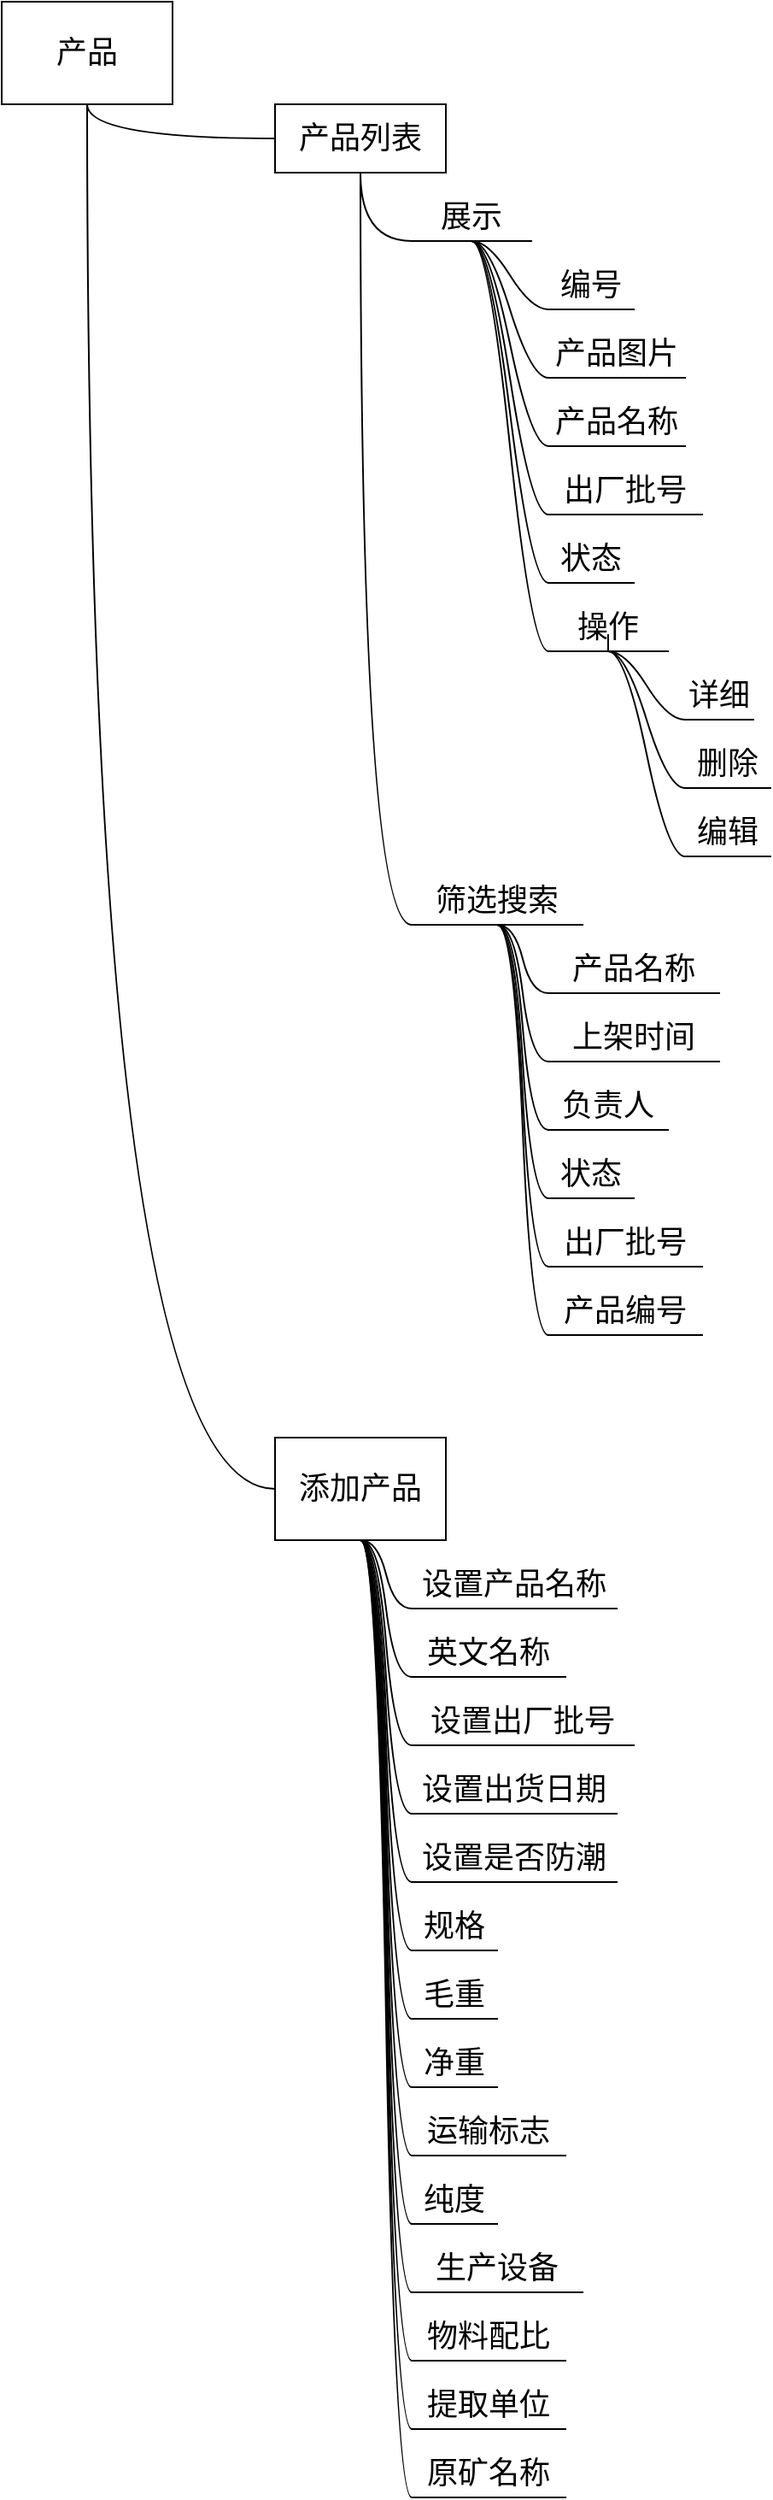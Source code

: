 <mxfile version="16.5.1" type="device"><diagram id="BHMmG-yjB8pA8-a6F9pt" name="第 1 页"><mxGraphModel dx="1483" dy="916" grid="1" gridSize="10" guides="1" tooltips="1" connect="1" arrows="1" fold="1" page="0" pageScale="1" pageWidth="827" pageHeight="1169" math="0" shadow="0"><root><mxCell id="0"/><mxCell id="1" parent="0"/><mxCell id="Qj95hm6z12IzJpLmAqlT-1" value="产品" style="whiteSpace=wrap;html=1;align=center;verticalAlign=middle;treeFolding=1;treeMoving=1;newEdgeStyle={&quot;edgeStyle&quot;:&quot;elbowEdgeStyle&quot;,&quot;startArrow&quot;:&quot;none&quot;,&quot;endArrow&quot;:&quot;none&quot;};labelBorderColor=none;comic=0;pointerEvents=1;fontFamily=Helvetica;fontSize=18;fontColor=none;startSize=0;strokeColor=default;fillColor=default;" parent="1" vertex="1"><mxGeometry x="200" y="180" width="100" height="60" as="geometry"/></mxCell><mxCell id="Qj95hm6z12IzJpLmAqlT-7" style="edgeStyle=orthogonalEdgeStyle;rounded=0;orthogonalLoop=1;jettySize=auto;html=1;exitX=0;exitY=0.5;exitDx=0;exitDy=0;entryX=0.5;entryY=1;entryDx=0;entryDy=0;curved=1;endArrow=none;endFill=0;" parent="1" source="Qj95hm6z12IzJpLmAqlT-3" target="Qj95hm6z12IzJpLmAqlT-1" edge="1"><mxGeometry relative="1" as="geometry"/></mxCell><mxCell id="Qj95hm6z12IzJpLmAqlT-3" value="产品列表" style="whiteSpace=wrap;html=1;align=center;verticalAlign=middle;treeFolding=1;treeMoving=1;newEdgeStyle={&quot;edgeStyle&quot;:&quot;elbowEdgeStyle&quot;,&quot;startArrow&quot;:&quot;none&quot;,&quot;endArrow&quot;:&quot;none&quot;};labelBorderColor=none;comic=0;pointerEvents=1;fontFamily=Helvetica;fontSize=18;fontColor=none;startSize=0;strokeColor=default;fillColor=default;" parent="1" vertex="1"><mxGeometry x="360" y="240" width="100" height="40" as="geometry"/></mxCell><mxCell id="Qj95hm6z12IzJpLmAqlT-12" style="edgeStyle=orthogonalEdgeStyle;curved=1;rounded=0;orthogonalLoop=1;jettySize=auto;html=1;exitX=0;exitY=1;exitDx=0;exitDy=0;exitPerimeter=0;entryX=0.5;entryY=1;entryDx=0;entryDy=0;endArrow=none;endFill=0;fixDash=0;" parent="1" source="Qj95hm6z12IzJpLmAqlT-13" target="Qj95hm6z12IzJpLmAqlT-3" edge="1"><mxGeometry relative="1" as="geometry"><mxPoint x="450" y="340" as="targetPoint"/><Array as="points"><mxPoint x="410" y="320"/></Array></mxGeometry></mxCell><mxCell id="Qj95hm6z12IzJpLmAqlT-13" value="展示" style="whiteSpace=wrap;html=1;shape=partialRectangle;top=0;left=0;bottom=1;right=0;points=[[0,1,0,0,0],[0.25,1,0,0,0],[0.5,1,0,0,0],[0.75,1,0,0,2],[1,1,0,0,0]];fillColor=none;align=center;verticalAlign=bottom;routingCenterY=0.5;snapToPoint=1;recursiveResize=0;autosize=1;treeFolding=1;treeMoving=1;newEdgeStyle={&quot;edgeStyle&quot;:&quot;entityRelationEdgeStyle&quot;,&quot;startArrow&quot;:&quot;none&quot;,&quot;endArrow&quot;:&quot;none&quot;,&quot;segment&quot;:10,&quot;curved&quot;:1};labelBorderColor=none;comic=0;pointerEvents=1;fontFamily=Helvetica;fontSize=18;fontColor=default;startSize=0;strokeColor=default;labelBackgroundColor=none;" parent="1" vertex="1"><mxGeometry x="440" y="290.0" width="70" height="30" as="geometry"/></mxCell><mxCell id="Qj95hm6z12IzJpLmAqlT-14" value="编号" style="whiteSpace=wrap;shape=partialRectangle;top=0;left=0;bottom=1;right=0;points=[[0,1,0,0,0],[0.25,1,0,0,0],[0.5,1,0,0,0],[0.75,1,0,0,2],[1,1,0,0,0]];fillColor=none;align=center;verticalAlign=bottom;routingCenterY=0.5;snapToPoint=1;recursiveResize=0;autosize=1;treeFolding=0;treeMoving=1;newEdgeStyle={&quot;edgeStyle&quot;:&quot;entityRelationEdgeStyle&quot;,&quot;startArrow&quot;:&quot;none&quot;,&quot;endArrow&quot;:&quot;none&quot;,&quot;segment&quot;:10,&quot;curved&quot;:1};labelBorderColor=none;comic=0;pointerEvents=1;fontFamily=Helvetica;fontSize=18;fontColor=default;startSize=0;strokeColor=default;html=1;metaEdit=0;backgroundOutline=0;editable=1;movable=1;resizable=1;rotatable=1;deletable=1;connectable=1;expand=1;" parent="1" vertex="1"><mxGeometry x="520" y="330" width="50" height="30" as="geometry"/></mxCell><mxCell id="Qj95hm6z12IzJpLmAqlT-15" value="" style="edgeStyle=entityRelationEdgeStyle;startArrow=none;endArrow=none;segment=10;curved=1;rounded=0;fontFamily=Helvetica;fontSize=18;fontColor=default;elbow=vertical;exitX=0.5;exitY=1;exitDx=0;exitDy=0;exitPerimeter=0;movable=1;resizable=1;rotatable=1;deletable=1;editable=1;connectable=1;" parent="1" source="Qj95hm6z12IzJpLmAqlT-13" target="Qj95hm6z12IzJpLmAqlT-14" edge="1"><mxGeometry relative="1" as="geometry"><mxPoint x="440" y="320" as="sourcePoint"/></mxGeometry></mxCell><mxCell id="Qj95hm6z12IzJpLmAqlT-16" value="产品图片" style="whiteSpace=wrap;shape=partialRectangle;top=0;left=0;bottom=1;right=0;points=[[0,1,0,0,0],[0.25,1,0,0,0],[0.5,1,0,0,0],[0.75,1,0,0,2],[1,1,0,0,0]];fillColor=none;align=center;verticalAlign=bottom;routingCenterY=0.5;snapToPoint=1;recursiveResize=0;autosize=1;treeFolding=0;treeMoving=1;newEdgeStyle={&quot;edgeStyle&quot;:&quot;entityRelationEdgeStyle&quot;,&quot;startArrow&quot;:&quot;none&quot;,&quot;endArrow&quot;:&quot;none&quot;,&quot;segment&quot;:10,&quot;curved&quot;:1};labelBorderColor=none;comic=0;pointerEvents=1;fontFamily=Helvetica;fontSize=18;fontColor=default;startSize=0;strokeColor=default;html=1;metaEdit=0;backgroundOutline=0;editable=1;movable=1;resizable=1;rotatable=1;deletable=1;connectable=1;expand=1;" parent="1" vertex="1"><mxGeometry x="520" y="370" width="80" height="30" as="geometry"/></mxCell><mxCell id="Qj95hm6z12IzJpLmAqlT-17" value="" style="edgeStyle=entityRelationEdgeStyle;startArrow=none;endArrow=none;segment=10;curved=1;rounded=0;fontFamily=Helvetica;fontSize=18;fontColor=default;elbow=vertical;exitX=0.5;exitY=1;exitDx=0;exitDy=0;exitPerimeter=0;movable=1;resizable=1;rotatable=1;deletable=1;editable=1;connectable=1;" parent="1" source="Qj95hm6z12IzJpLmAqlT-13" target="Qj95hm6z12IzJpLmAqlT-16" edge="1"><mxGeometry relative="1" as="geometry"><mxPoint x="480" y="360" as="sourcePoint"/></mxGeometry></mxCell><mxCell id="Qj95hm6z12IzJpLmAqlT-18" value="产品名称" style="whiteSpace=wrap;shape=partialRectangle;top=0;left=0;bottom=1;right=0;points=[[0,1,0,0,0],[0.25,1,0,0,0],[0.5,1,0,0,0],[0.75,1,0,0,2],[1,1,0,0,0]];fillColor=none;align=center;verticalAlign=bottom;routingCenterY=0.5;snapToPoint=1;recursiveResize=0;autosize=1;treeFolding=0;treeMoving=1;newEdgeStyle={&quot;edgeStyle&quot;:&quot;entityRelationEdgeStyle&quot;,&quot;startArrow&quot;:&quot;none&quot;,&quot;endArrow&quot;:&quot;none&quot;,&quot;segment&quot;:10,&quot;curved&quot;:1};labelBorderColor=none;comic=0;pointerEvents=1;fontFamily=Helvetica;fontSize=18;fontColor=default;startSize=0;strokeColor=default;html=1;metaEdit=0;backgroundOutline=0;editable=1;movable=1;resizable=1;rotatable=1;deletable=1;connectable=1;expand=1;" parent="1" vertex="1"><mxGeometry x="520" y="410" width="80" height="30" as="geometry"/></mxCell><mxCell id="Qj95hm6z12IzJpLmAqlT-19" value="" style="edgeStyle=entityRelationEdgeStyle;startArrow=none;endArrow=none;segment=10;curved=1;rounded=0;fontFamily=Helvetica;fontSize=18;fontColor=default;elbow=vertical;exitX=0.5;exitY=1;exitDx=0;exitDy=0;exitPerimeter=0;movable=1;resizable=1;rotatable=1;deletable=1;editable=1;connectable=1;" parent="1" source="Qj95hm6z12IzJpLmAqlT-13" target="Qj95hm6z12IzJpLmAqlT-18" edge="1"><mxGeometry relative="1" as="geometry"><mxPoint x="480" y="400" as="sourcePoint"/></mxGeometry></mxCell><mxCell id="Qj95hm6z12IzJpLmAqlT-20" value="出厂批号" style="whiteSpace=wrap;shape=partialRectangle;top=0;left=0;bottom=1;right=0;points=[[0,1,0,0,0],[0.25,1,0,0,0],[0.5,1,0,0,0],[0.75,1,0,0,2],[1,1,0,0,0]];fillColor=none;align=center;verticalAlign=bottom;routingCenterY=0.5;snapToPoint=1;recursiveResize=0;autosize=1;treeFolding=0;treeMoving=1;newEdgeStyle={&quot;edgeStyle&quot;:&quot;entityRelationEdgeStyle&quot;,&quot;startArrow&quot;:&quot;none&quot;,&quot;endArrow&quot;:&quot;none&quot;,&quot;segment&quot;:10,&quot;curved&quot;:1};labelBorderColor=none;comic=0;pointerEvents=1;fontFamily=Helvetica;fontSize=18;fontColor=default;startSize=0;strokeColor=default;html=1;metaEdit=0;backgroundOutline=0;editable=1;movable=1;resizable=1;rotatable=1;deletable=1;connectable=1;expand=1;" parent="1" vertex="1"><mxGeometry x="520" y="450" width="90" height="30" as="geometry"/></mxCell><mxCell id="Qj95hm6z12IzJpLmAqlT-21" value="" style="edgeStyle=entityRelationEdgeStyle;startArrow=none;endArrow=none;segment=10;curved=1;rounded=0;fontFamily=Helvetica;fontSize=18;fontColor=default;elbow=vertical;exitX=0.5;exitY=1;exitDx=0;exitDy=0;exitPerimeter=0;movable=1;resizable=1;rotatable=1;deletable=1;editable=1;connectable=1;" parent="1" source="Qj95hm6z12IzJpLmAqlT-13" target="Qj95hm6z12IzJpLmAqlT-20" edge="1"><mxGeometry relative="1" as="geometry"><mxPoint x="480" y="440" as="sourcePoint"/></mxGeometry></mxCell><mxCell id="Qj95hm6z12IzJpLmAqlT-25" value="操作" style="whiteSpace=wrap;html=1;shape=partialRectangle;top=0;left=0;bottom=1;right=0;points=[[0,1,0,0,0],[0.25,1,0,0,0],[0.5,1,0,0,0],[0.75,1,0,0,2],[1,1,0,0,0]];fillColor=none;align=center;verticalAlign=bottom;routingCenterY=0.5;snapToPoint=1;recursiveResize=0;autosize=1;treeFolding=1;treeMoving=1;newEdgeStyle={&quot;edgeStyle&quot;:&quot;entityRelationEdgeStyle&quot;,&quot;startArrow&quot;:&quot;none&quot;,&quot;endArrow&quot;:&quot;none&quot;,&quot;segment&quot;:10,&quot;curved&quot;:1};labelBorderColor=none;comic=0;pointerEvents=1;fontFamily=Helvetica;fontSize=18;fontColor=default;startSize=0;strokeColor=default;labelBackgroundColor=none;" parent="1" vertex="1"><mxGeometry x="520" y="530.0" width="70" height="30" as="geometry"/></mxCell><mxCell id="Qj95hm6z12IzJpLmAqlT-26" style="edgeStyle=orthogonalEdgeStyle;curved=1;rounded=0;orthogonalLoop=1;jettySize=auto;html=1;exitX=0.5;exitY=1;exitDx=0;exitDy=0;exitPerimeter=0;entryX=0.5;entryY=0.667;entryDx=0;entryDy=0;entryPerimeter=0;endArrow=none;endFill=0;" parent="1" source="Qj95hm6z12IzJpLmAqlT-25" target="Qj95hm6z12IzJpLmAqlT-25" edge="1"><mxGeometry relative="1" as="geometry"/></mxCell><mxCell id="Qj95hm6z12IzJpLmAqlT-27" value="详细" style="whiteSpace=wrap;shape=partialRectangle;top=0;left=0;bottom=1;right=0;points=[[0,1,0,0,0],[0.25,1,0,0,0],[0.5,1,0,0,0],[0.75,1,0,0,2],[1,1,0,0,0]];fillColor=none;align=center;verticalAlign=bottom;routingCenterY=0.5;snapToPoint=1;recursiveResize=0;autosize=1;treeFolding=0;treeMoving=1;newEdgeStyle={&quot;edgeStyle&quot;:&quot;entityRelationEdgeStyle&quot;,&quot;startArrow&quot;:&quot;none&quot;,&quot;endArrow&quot;:&quot;none&quot;,&quot;segment&quot;:10,&quot;curved&quot;:1};labelBorderColor=none;comic=0;pointerEvents=1;fontFamily=Helvetica;fontSize=18;fontColor=default;startSize=0;strokeColor=default;html=1;metaEdit=0;backgroundOutline=0;editable=1;movable=1;resizable=1;rotatable=1;deletable=1;connectable=1;expand=1;" parent="1" vertex="1"><mxGeometry x="600" y="570" width="40" height="30" as="geometry"/></mxCell><mxCell id="Qj95hm6z12IzJpLmAqlT-28" value="" style="edgeStyle=entityRelationEdgeStyle;startArrow=none;endArrow=none;segment=10;curved=1;rounded=0;fontFamily=Helvetica;fontSize=18;fontColor=default;elbow=vertical;exitX=0.5;exitY=1;exitDx=0;exitDy=0;exitPerimeter=0;movable=1;resizable=1;rotatable=1;deletable=1;editable=1;connectable=1;" parent="1" source="Qj95hm6z12IzJpLmAqlT-25" target="Qj95hm6z12IzJpLmAqlT-27" edge="1"><mxGeometry relative="1" as="geometry"><mxPoint x="515" y="560" as="sourcePoint"/></mxGeometry></mxCell><mxCell id="Qj95hm6z12IzJpLmAqlT-39" value="" style="edgeStyle=entityRelationEdgeStyle;startArrow=none;endArrow=none;segment=10;curved=1;rounded=0;fontFamily=Helvetica;fontSize=18;fontColor=default;elbow=vertical;exitX=0.5;exitY=1;exitDx=0;exitDy=0;exitPerimeter=0;movable=1;resizable=1;rotatable=1;deletable=1;editable=1;connectable=1;entryX=0;entryY=1;entryDx=0;entryDy=0;entryPerimeter=0;" parent="1" source="Qj95hm6z12IzJpLmAqlT-13" target="Qj95hm6z12IzJpLmAqlT-25" edge="1"><mxGeometry relative="1" as="geometry"><mxPoint x="370" y="360" as="sourcePoint"/><mxPoint x="415" y="600.0" as="targetPoint"/></mxGeometry></mxCell><mxCell id="Qj95hm6z12IzJpLmAqlT-40" value="删除" style="whiteSpace=wrap;shape=partialRectangle;top=0;left=0;bottom=1;right=0;points=[[0,1,0,0,0],[0.25,1,0,0,0],[0.5,1,0,0,0],[0.75,1,0,0,2],[1,1,0,0,0]];fillColor=none;align=center;verticalAlign=bottom;routingCenterY=0.5;snapToPoint=1;recursiveResize=0;autosize=1;treeFolding=0;treeMoving=1;newEdgeStyle={&quot;edgeStyle&quot;:&quot;entityRelationEdgeStyle&quot;,&quot;startArrow&quot;:&quot;none&quot;,&quot;endArrow&quot;:&quot;none&quot;,&quot;segment&quot;:10,&quot;curved&quot;:1};labelBorderColor=none;comic=0;pointerEvents=1;fontFamily=Helvetica;fontSize=18;fontColor=default;startSize=0;strokeColor=default;html=1;metaEdit=0;backgroundOutline=0;editable=1;movable=1;resizable=1;rotatable=1;deletable=1;connectable=1;expand=1;" parent="1" vertex="1"><mxGeometry x="600" y="610" width="50" height="30" as="geometry"/></mxCell><mxCell id="Qj95hm6z12IzJpLmAqlT-41" value="" style="edgeStyle=entityRelationEdgeStyle;startArrow=none;endArrow=none;segment=10;curved=1;rounded=0;fontFamily=Helvetica;fontSize=18;fontColor=default;elbow=vertical;exitX=0.5;exitY=1;exitDx=0;exitDy=0;exitPerimeter=0;movable=1;resizable=1;rotatable=1;deletable=1;editable=1;connectable=1;" parent="1" source="Qj95hm6z12IzJpLmAqlT-25" target="Qj95hm6z12IzJpLmAqlT-40" edge="1"><mxGeometry relative="1" as="geometry"><mxPoint x="560" y="600" as="sourcePoint"/></mxGeometry></mxCell><mxCell id="Qj95hm6z12IzJpLmAqlT-42" value="编辑" style="whiteSpace=wrap;shape=partialRectangle;top=0;left=0;bottom=1;right=0;points=[[0,1,0,0,0],[0.25,1,0,0,0],[0.5,1,0,0,0],[0.75,1,0,0,2],[1,1,0,0,0]];fillColor=none;align=center;verticalAlign=bottom;routingCenterY=0.5;snapToPoint=1;recursiveResize=0;autosize=1;treeFolding=0;treeMoving=1;newEdgeStyle={&quot;edgeStyle&quot;:&quot;entityRelationEdgeStyle&quot;,&quot;startArrow&quot;:&quot;none&quot;,&quot;endArrow&quot;:&quot;none&quot;,&quot;segment&quot;:10,&quot;curved&quot;:1};labelBorderColor=none;comic=0;pointerEvents=1;fontFamily=Helvetica;fontSize=18;fontColor=default;startSize=0;strokeColor=default;html=1;metaEdit=0;backgroundOutline=0;editable=1;movable=1;resizable=1;rotatable=1;deletable=1;connectable=1;expand=1;" parent="1" vertex="1"><mxGeometry x="600" y="650" width="50" height="30" as="geometry"/></mxCell><mxCell id="Qj95hm6z12IzJpLmAqlT-43" value="" style="edgeStyle=entityRelationEdgeStyle;startArrow=none;endArrow=none;segment=10;curved=1;rounded=0;fontFamily=Helvetica;fontSize=18;fontColor=default;elbow=vertical;exitX=0.5;exitY=1;exitDx=0;exitDy=0;exitPerimeter=0;movable=1;resizable=1;rotatable=1;deletable=1;editable=1;connectable=1;" parent="1" source="Qj95hm6z12IzJpLmAqlT-25" target="Qj95hm6z12IzJpLmAqlT-42" edge="1"><mxGeometry relative="1" as="geometry"><mxPoint x="560" y="640" as="sourcePoint"/></mxGeometry></mxCell><mxCell id="Qj95hm6z12IzJpLmAqlT-44" value="状态" style="whiteSpace=wrap;shape=partialRectangle;top=0;left=0;bottom=1;right=0;points=[[0,1,0,0,0],[0.25,1,0,0,0],[0.5,1,0,0,0],[0.75,1,0,0,2],[1,1,0,0,0]];fillColor=none;align=center;verticalAlign=bottom;routingCenterY=0.5;snapToPoint=1;recursiveResize=0;autosize=1;treeFolding=0;treeMoving=1;newEdgeStyle={&quot;edgeStyle&quot;:&quot;entityRelationEdgeStyle&quot;,&quot;startArrow&quot;:&quot;none&quot;,&quot;endArrow&quot;:&quot;none&quot;,&quot;segment&quot;:10,&quot;curved&quot;:1};labelBorderColor=none;comic=0;pointerEvents=1;fontFamily=Helvetica;fontSize=18;fontColor=default;startSize=0;strokeColor=default;html=1;metaEdit=0;backgroundOutline=0;editable=1;movable=1;resizable=1;rotatable=1;deletable=1;connectable=1;expand=1;" parent="1" vertex="1"><mxGeometry x="520" y="490" width="50" height="30" as="geometry"/></mxCell><mxCell id="Qj95hm6z12IzJpLmAqlT-45" value="" style="edgeStyle=entityRelationEdgeStyle;startArrow=none;endArrow=none;segment=10;curved=1;rounded=0;fontFamily=Helvetica;fontSize=18;fontColor=default;elbow=vertical;exitX=0.5;exitY=1;exitDx=0;exitDy=0;exitPerimeter=0;movable=1;resizable=1;rotatable=1;deletable=1;editable=1;connectable=1;" parent="1" source="Qj95hm6z12IzJpLmAqlT-13" target="Qj95hm6z12IzJpLmAqlT-44" edge="1"><mxGeometry relative="1" as="geometry"><mxPoint x="490" y="480" as="sourcePoint"/></mxGeometry></mxCell><mxCell id="Qj95hm6z12IzJpLmAqlT-48" style="edgeStyle=orthogonalEdgeStyle;curved=1;rounded=0;orthogonalLoop=1;jettySize=auto;html=1;exitX=0;exitY=1;exitDx=0;exitDy=0;exitPerimeter=0;entryX=0.5;entryY=1;entryDx=0;entryDy=0;endArrow=none;endFill=0;" parent="1" source="Qj95hm6z12IzJpLmAqlT-49" target="Qj95hm6z12IzJpLmAqlT-3" edge="1"><mxGeometry relative="1" as="geometry"><mxPoint x="370" y="640" as="targetPoint"/><Array as="points"><mxPoint x="410" y="720"/></Array></mxGeometry></mxCell><mxCell id="Qj95hm6z12IzJpLmAqlT-49" value="筛选搜索" style="whiteSpace=wrap;html=1;shape=partialRectangle;top=0;left=0;bottom=1;right=0;points=[[0,1,0,0,0],[0.25,1,0,0,0],[0.5,1,0,0,0],[0.75,1,0,0,2],[1,1,0,0,0]];fillColor=none;align=center;verticalAlign=bottom;routingCenterY=0.5;snapToPoint=1;recursiveResize=0;autosize=1;treeFolding=1;treeMoving=1;newEdgeStyle={&quot;edgeStyle&quot;:&quot;entityRelationEdgeStyle&quot;,&quot;startArrow&quot;:&quot;none&quot;,&quot;endArrow&quot;:&quot;none&quot;,&quot;segment&quot;:10,&quot;curved&quot;:1};labelBorderColor=none;comic=0;pointerEvents=1;fontFamily=Helvetica;fontSize=18;fontColor=default;startSize=0;strokeColor=default;labelBackgroundColor=none;" parent="1" vertex="1"><mxGeometry x="440" y="690.0" width="100" height="30" as="geometry"/></mxCell><mxCell id="Qj95hm6z12IzJpLmAqlT-50" value="产品名称" style="whiteSpace=wrap;shape=partialRectangle;top=0;left=0;bottom=1;right=0;points=[[0,1,0,0,0],[0.25,1,0,0,0],[0.5,1,0,0,0],[0.75,1,0,0,2],[1,1,0,0,0]];fillColor=none;align=center;verticalAlign=bottom;routingCenterY=0.5;snapToPoint=1;recursiveResize=0;autosize=1;treeFolding=0;treeMoving=1;newEdgeStyle={&quot;edgeStyle&quot;:&quot;entityRelationEdgeStyle&quot;,&quot;startArrow&quot;:&quot;none&quot;,&quot;endArrow&quot;:&quot;none&quot;,&quot;segment&quot;:10,&quot;curved&quot;:1};labelBorderColor=none;comic=0;pointerEvents=1;fontFamily=Helvetica;fontSize=18;fontColor=default;startSize=0;strokeColor=default;html=1;metaEdit=0;backgroundOutline=0;editable=1;movable=1;resizable=1;rotatable=1;deletable=1;connectable=1;expand=1;" parent="1" vertex="1"><mxGeometry x="520" y="730" width="100" height="30" as="geometry"/></mxCell><mxCell id="Qj95hm6z12IzJpLmAqlT-51" value="" style="edgeStyle=entityRelationEdgeStyle;startArrow=none;endArrow=none;segment=10;curved=1;rounded=0;fontFamily=Helvetica;fontSize=18;fontColor=default;elbow=vertical;exitX=0.5;exitY=1;exitDx=0;exitDy=0;exitPerimeter=0;movable=1;resizable=1;rotatable=1;deletable=1;editable=1;connectable=1;" parent="1" source="Qj95hm6z12IzJpLmAqlT-49" target="Qj95hm6z12IzJpLmAqlT-50" edge="1"><mxGeometry relative="1" as="geometry"><mxPoint x="490" y="730" as="sourcePoint"/></mxGeometry></mxCell><mxCell id="Qj95hm6z12IzJpLmAqlT-52" value="上架时间" style="whiteSpace=wrap;shape=partialRectangle;top=0;left=0;bottom=1;right=0;points=[[0,1,0,0,0],[0.25,1,0,0,0],[0.5,1,0,0,0],[0.75,1,0,0,2],[1,1,0,0,0]];fillColor=none;align=center;verticalAlign=bottom;routingCenterY=0.5;snapToPoint=1;recursiveResize=0;autosize=1;treeFolding=0;treeMoving=1;newEdgeStyle={&quot;edgeStyle&quot;:&quot;entityRelationEdgeStyle&quot;,&quot;startArrow&quot;:&quot;none&quot;,&quot;endArrow&quot;:&quot;none&quot;,&quot;segment&quot;:10,&quot;curved&quot;:1};labelBorderColor=none;comic=0;pointerEvents=1;fontFamily=Helvetica;fontSize=18;fontColor=default;startSize=0;strokeColor=default;html=1;metaEdit=0;backgroundOutline=0;editable=1;movable=1;resizable=1;rotatable=1;deletable=1;connectable=1;expand=1;" parent="1" vertex="1"><mxGeometry x="520" y="770" width="100" height="30" as="geometry"/></mxCell><mxCell id="Qj95hm6z12IzJpLmAqlT-53" value="" style="edgeStyle=entityRelationEdgeStyle;startArrow=none;endArrow=none;segment=10;curved=1;rounded=0;fontFamily=Helvetica;fontSize=18;fontColor=default;elbow=vertical;exitX=0.5;exitY=1;exitDx=0;exitDy=0;exitPerimeter=0;movable=1;resizable=1;rotatable=1;deletable=1;editable=1;connectable=1;" parent="1" source="Qj95hm6z12IzJpLmAqlT-49" target="Qj95hm6z12IzJpLmAqlT-52" edge="1"><mxGeometry relative="1" as="geometry"><mxPoint x="490" y="760" as="sourcePoint"/></mxGeometry></mxCell><mxCell id="Qj95hm6z12IzJpLmAqlT-54" value="负责人" style="whiteSpace=wrap;shape=partialRectangle;top=0;left=0;bottom=1;right=0;points=[[0,1,0,0,0],[0.25,1,0,0,0],[0.5,1,0,0,0],[0.75,1,0,0,2],[1,1,0,0,0]];fillColor=none;align=center;verticalAlign=bottom;routingCenterY=0.5;snapToPoint=1;recursiveResize=0;autosize=1;treeFolding=0;treeMoving=1;newEdgeStyle={&quot;edgeStyle&quot;:&quot;entityRelationEdgeStyle&quot;,&quot;startArrow&quot;:&quot;none&quot;,&quot;endArrow&quot;:&quot;none&quot;,&quot;segment&quot;:10,&quot;curved&quot;:1};labelBorderColor=none;comic=0;pointerEvents=1;fontFamily=Helvetica;fontSize=18;fontColor=default;startSize=0;strokeColor=default;html=1;metaEdit=0;backgroundOutline=0;editable=1;movable=1;resizable=1;rotatable=1;deletable=1;connectable=1;expand=1;" parent="1" vertex="1"><mxGeometry x="520" y="810" width="70" height="30" as="geometry"/></mxCell><mxCell id="Qj95hm6z12IzJpLmAqlT-55" value="" style="edgeStyle=entityRelationEdgeStyle;startArrow=none;endArrow=none;segment=10;curved=1;rounded=0;fontFamily=Helvetica;fontSize=18;fontColor=default;elbow=vertical;exitX=0.5;exitY=1;exitDx=0;exitDy=0;exitPerimeter=0;movable=1;resizable=1;rotatable=1;deletable=1;editable=1;connectable=1;" parent="1" source="Qj95hm6z12IzJpLmAqlT-49" target="Qj95hm6z12IzJpLmAqlT-54" edge="1"><mxGeometry relative="1" as="geometry"><mxPoint x="495" y="800" as="sourcePoint"/></mxGeometry></mxCell><mxCell id="Qj95hm6z12IzJpLmAqlT-56" value="状态" style="whiteSpace=wrap;shape=partialRectangle;top=0;left=0;bottom=1;right=0;points=[[0,1,0,0,0],[0.25,1,0,0,0],[0.5,1,0,0,0],[0.75,1,0,0,2],[1,1,0,0,0]];fillColor=none;align=center;verticalAlign=bottom;routingCenterY=0.5;snapToPoint=1;recursiveResize=0;autosize=1;treeFolding=0;treeMoving=1;newEdgeStyle={&quot;edgeStyle&quot;:&quot;entityRelationEdgeStyle&quot;,&quot;startArrow&quot;:&quot;none&quot;,&quot;endArrow&quot;:&quot;none&quot;,&quot;segment&quot;:10,&quot;curved&quot;:1};labelBorderColor=none;comic=0;pointerEvents=1;fontFamily=Helvetica;fontSize=18;fontColor=default;startSize=0;strokeColor=default;html=1;metaEdit=0;backgroundOutline=0;editable=1;movable=1;resizable=1;rotatable=1;deletable=1;connectable=1;expand=1;" parent="1" vertex="1"><mxGeometry x="520" y="850" width="50" height="30" as="geometry"/></mxCell><mxCell id="Qj95hm6z12IzJpLmAqlT-57" value="" style="edgeStyle=entityRelationEdgeStyle;startArrow=none;endArrow=none;segment=10;curved=1;rounded=0;fontFamily=Helvetica;fontSize=18;fontColor=default;elbow=vertical;movable=1;resizable=1;rotatable=1;deletable=1;editable=1;connectable=1;exitX=0.5;exitY=1;exitDx=0;exitDy=0;exitPerimeter=0;" parent="1" source="Qj95hm6z12IzJpLmAqlT-49" target="Qj95hm6z12IzJpLmAqlT-56" edge="1"><mxGeometry relative="1" as="geometry"><mxPoint x="490" y="740" as="sourcePoint"/></mxGeometry></mxCell><mxCell id="Qj95hm6z12IzJpLmAqlT-58" value="出厂批号" style="whiteSpace=wrap;shape=partialRectangle;top=0;left=0;bottom=1;right=0;points=[[0,1,0,0,0],[0.25,1,0,0,0],[0.5,1,0,0,0],[0.75,1,0,0,2],[1,1,0,0,0]];fillColor=none;align=center;verticalAlign=bottom;routingCenterY=0.5;snapToPoint=1;recursiveResize=0;autosize=1;treeFolding=0;treeMoving=1;newEdgeStyle={&quot;edgeStyle&quot;:&quot;entityRelationEdgeStyle&quot;,&quot;startArrow&quot;:&quot;none&quot;,&quot;endArrow&quot;:&quot;none&quot;,&quot;segment&quot;:10,&quot;curved&quot;:1};labelBorderColor=none;comic=0;pointerEvents=1;fontFamily=Helvetica;fontSize=18;fontColor=default;startSize=0;strokeColor=default;html=1;metaEdit=0;backgroundOutline=0;editable=1;movable=1;resizable=1;rotatable=1;deletable=1;connectable=1;expand=1;" parent="1" vertex="1"><mxGeometry x="520" y="890" width="90" height="30" as="geometry"/></mxCell><mxCell id="Qj95hm6z12IzJpLmAqlT-59" value="" style="edgeStyle=entityRelationEdgeStyle;startArrow=none;endArrow=none;segment=10;curved=1;rounded=0;fontFamily=Helvetica;fontSize=18;fontColor=default;elbow=vertical;exitX=0.5;exitY=1;exitDx=0;exitDy=0;exitPerimeter=0;movable=1;resizable=1;rotatable=1;deletable=1;editable=1;connectable=1;" parent="1" source="Qj95hm6z12IzJpLmAqlT-49" target="Qj95hm6z12IzJpLmAqlT-58" edge="1"><mxGeometry relative="1" as="geometry"><mxPoint x="490" y="880" as="sourcePoint"/></mxGeometry></mxCell><mxCell id="Qj95hm6z12IzJpLmAqlT-60" value="产品编号" style="whiteSpace=wrap;shape=partialRectangle;top=0;left=0;bottom=1;right=0;points=[[0,1,0,0,0],[0.25,1,0,0,0],[0.5,1,0,0,0],[0.75,1,0,0,2],[1,1,0,0,0]];fillColor=none;align=center;verticalAlign=bottom;routingCenterY=0.5;snapToPoint=1;recursiveResize=0;autosize=1;treeFolding=0;treeMoving=1;newEdgeStyle={&quot;edgeStyle&quot;:&quot;entityRelationEdgeStyle&quot;,&quot;startArrow&quot;:&quot;none&quot;,&quot;endArrow&quot;:&quot;none&quot;,&quot;segment&quot;:10,&quot;curved&quot;:1};labelBorderColor=none;comic=0;pointerEvents=1;fontFamily=Helvetica;fontSize=18;fontColor=default;startSize=0;strokeColor=default;html=1;metaEdit=0;backgroundOutline=0;editable=1;movable=1;resizable=1;rotatable=1;deletable=1;connectable=1;expand=1;" parent="1" vertex="1"><mxGeometry x="520" y="930" width="90" height="30" as="geometry"/></mxCell><mxCell id="Qj95hm6z12IzJpLmAqlT-61" value="" style="edgeStyle=entityRelationEdgeStyle;startArrow=none;endArrow=none;segment=10;curved=1;rounded=0;fontFamily=Helvetica;fontSize=18;fontColor=default;elbow=vertical;exitX=0.5;exitY=1;exitDx=0;exitDy=0;exitPerimeter=0;movable=1;resizable=1;rotatable=1;deletable=1;editable=1;connectable=1;" parent="1" source="Qj95hm6z12IzJpLmAqlT-49" target="Qj95hm6z12IzJpLmAqlT-60" edge="1"><mxGeometry relative="1" as="geometry"><mxPoint x="495" y="920" as="sourcePoint"/></mxGeometry></mxCell><mxCell id="Qj95hm6z12IzJpLmAqlT-62" value="添加产品" style="whiteSpace=wrap;html=1;align=center;verticalAlign=middle;treeFolding=1;treeMoving=1;newEdgeStyle={&quot;edgeStyle&quot;:&quot;elbowEdgeStyle&quot;,&quot;startArrow&quot;:&quot;none&quot;,&quot;endArrow&quot;:&quot;none&quot;};labelBorderColor=none;comic=0;pointerEvents=1;fontFamily=Helvetica;fontSize=18;fontColor=none;startSize=0;strokeColor=default;fillColor=default;" parent="1" vertex="1"><mxGeometry x="360" y="1020" width="100" height="60" as="geometry"/></mxCell><mxCell id="Qj95hm6z12IzJpLmAqlT-63" value="" style="edgeStyle=elbowEdgeStyle;elbow=vertical;startArrow=none;endArrow=none;rounded=0;fontFamily=Helvetica;fontSize=18;fontColor=none;curved=1;exitX=0.5;exitY=1;exitDx=0;exitDy=0;entryX=0;entryY=0.5;entryDx=0;entryDy=0;" parent="1" source="Qj95hm6z12IzJpLmAqlT-1" target="Qj95hm6z12IzJpLmAqlT-62" edge="1"><mxGeometry relative="1" as="geometry"><mxPoint x="360" y="920" as="sourcePoint"/><Array as="points"><mxPoint x="310" y="1050"/></Array></mxGeometry></mxCell><mxCell id="Qj95hm6z12IzJpLmAqlT-64" value="设置产品名称" style="whiteSpace=wrap;shape=partialRectangle;top=0;left=0;bottom=1;right=0;points=[[0,1,0,0,0],[0.25,1,0,0,0],[0.5,1,0,0,0],[0.75,1,0,0,2],[1,1,0,0,0]];fillColor=none;align=center;verticalAlign=bottom;routingCenterY=0.5;snapToPoint=1;recursiveResize=0;autosize=1;treeFolding=0;treeMoving=1;newEdgeStyle={&quot;edgeStyle&quot;:&quot;entityRelationEdgeStyle&quot;,&quot;startArrow&quot;:&quot;none&quot;,&quot;endArrow&quot;:&quot;none&quot;,&quot;segment&quot;:10,&quot;curved&quot;:1};labelBorderColor=none;comic=0;pointerEvents=1;fontFamily=Helvetica;fontSize=18;fontColor=default;startSize=0;strokeColor=default;html=1;metaEdit=0;backgroundOutline=0;editable=1;movable=1;resizable=1;rotatable=1;deletable=1;connectable=1;expand=1;" parent="1" vertex="1"><mxGeometry x="440" y="1090" width="120" height="30" as="geometry"/></mxCell><mxCell id="Qj95hm6z12IzJpLmAqlT-65" value="" style="edgeStyle=entityRelationEdgeStyle;startArrow=none;endArrow=none;segment=10;curved=1;rounded=0;fontFamily=Helvetica;fontSize=18;fontColor=default;elbow=vertical;exitX=0.5;exitY=1;exitDx=0;exitDy=0;movable=1;resizable=1;rotatable=1;deletable=1;editable=1;connectable=1;" parent="1" source="Qj95hm6z12IzJpLmAqlT-62" target="Qj95hm6z12IzJpLmAqlT-64" edge="1"><mxGeometry relative="1" as="geometry"><mxPoint x="440" y="1100" as="sourcePoint"/></mxGeometry></mxCell><mxCell id="Qj95hm6z12IzJpLmAqlT-66" value="设置出厂批号" style="whiteSpace=wrap;shape=partialRectangle;top=0;left=0;bottom=1;right=0;points=[[0,1,0,0,0],[0.25,1,0,0,0],[0.5,1,0,0,0],[0.75,1,0,0,2],[1,1,0,0,0]];fillColor=none;align=center;verticalAlign=bottom;routingCenterY=0.5;snapToPoint=1;recursiveResize=0;autosize=1;treeFolding=0;treeMoving=1;newEdgeStyle={&quot;edgeStyle&quot;:&quot;entityRelationEdgeStyle&quot;,&quot;startArrow&quot;:&quot;none&quot;,&quot;endArrow&quot;:&quot;none&quot;,&quot;segment&quot;:10,&quot;curved&quot;:1};labelBorderColor=none;comic=0;pointerEvents=1;fontFamily=Helvetica;fontSize=18;fontColor=default;startSize=0;strokeColor=default;html=1;metaEdit=0;backgroundOutline=0;editable=1;movable=1;resizable=1;rotatable=1;deletable=1;connectable=1;expand=1;" parent="1" vertex="1"><mxGeometry x="440" y="1170" width="130" height="30" as="geometry"/></mxCell><mxCell id="Qj95hm6z12IzJpLmAqlT-67" value="" style="edgeStyle=entityRelationEdgeStyle;startArrow=none;endArrow=none;segment=10;curved=1;rounded=0;fontFamily=Helvetica;fontSize=18;fontColor=default;elbow=vertical;exitX=0.5;exitY=1;exitDx=0;exitDy=0;movable=1;resizable=1;rotatable=1;deletable=1;editable=1;connectable=1;" parent="1" source="Qj95hm6z12IzJpLmAqlT-62" target="Qj95hm6z12IzJpLmAqlT-66" edge="1"><mxGeometry relative="1" as="geometry"><mxPoint x="410" y="1120" as="sourcePoint"/></mxGeometry></mxCell><mxCell id="Qj95hm6z12IzJpLmAqlT-68" value="设置出货日期" style="whiteSpace=wrap;shape=partialRectangle;top=0;left=0;bottom=1;right=0;points=[[0,1,0,0,0],[0.25,1,0,0,0],[0.5,1,0,0,0],[0.75,1,0,0,2],[1,1,0,0,0]];fillColor=none;align=center;verticalAlign=bottom;routingCenterY=0.5;snapToPoint=1;recursiveResize=0;autosize=1;treeFolding=0;treeMoving=1;newEdgeStyle={&quot;edgeStyle&quot;:&quot;entityRelationEdgeStyle&quot;,&quot;startArrow&quot;:&quot;none&quot;,&quot;endArrow&quot;:&quot;none&quot;,&quot;segment&quot;:10,&quot;curved&quot;:1};labelBorderColor=none;comic=0;pointerEvents=1;fontFamily=Helvetica;fontSize=18;fontColor=default;startSize=0;strokeColor=default;html=1;metaEdit=0;backgroundOutline=0;editable=1;movable=1;resizable=1;rotatable=1;deletable=1;connectable=1;expand=1;" parent="1" vertex="1"><mxGeometry x="440" y="1210" width="120" height="30" as="geometry"/></mxCell><mxCell id="Qj95hm6z12IzJpLmAqlT-69" value="" style="edgeStyle=entityRelationEdgeStyle;startArrow=none;endArrow=none;segment=10;curved=1;rounded=0;fontFamily=Helvetica;fontSize=18;fontColor=default;elbow=vertical;exitX=0.5;exitY=1;exitDx=0;exitDy=0;movable=1;resizable=1;rotatable=1;deletable=1;editable=1;connectable=1;" parent="1" source="Qj95hm6z12IzJpLmAqlT-62" target="Qj95hm6z12IzJpLmAqlT-68" edge="1"><mxGeometry relative="1" as="geometry"><mxPoint x="420" y="1160" as="sourcePoint"/></mxGeometry></mxCell><mxCell id="Qj95hm6z12IzJpLmAqlT-70" value="设置是否防潮" style="whiteSpace=wrap;shape=partialRectangle;top=0;left=0;bottom=1;right=0;points=[[0,1,0,0,0],[0.25,1,0,0,0],[0.5,1,0,0,0],[0.75,1,0,0,2],[1,1,0,0,0]];fillColor=none;align=center;verticalAlign=bottom;routingCenterY=0.5;snapToPoint=1;recursiveResize=0;autosize=1;treeFolding=0;treeMoving=1;newEdgeStyle={&quot;edgeStyle&quot;:&quot;entityRelationEdgeStyle&quot;,&quot;startArrow&quot;:&quot;none&quot;,&quot;endArrow&quot;:&quot;none&quot;,&quot;segment&quot;:10,&quot;curved&quot;:1};labelBorderColor=none;comic=0;pointerEvents=1;fontFamily=Helvetica;fontSize=18;fontColor=default;startSize=0;strokeColor=default;html=1;metaEdit=0;backgroundOutline=0;editable=1;movable=1;resizable=1;rotatable=1;deletable=1;connectable=1;expand=1;" parent="1" vertex="1"><mxGeometry x="440" y="1250" width="120" height="30" as="geometry"/></mxCell><mxCell id="Qj95hm6z12IzJpLmAqlT-71" value="" style="edgeStyle=entityRelationEdgeStyle;startArrow=none;endArrow=none;segment=10;curved=1;rounded=0;fontFamily=Helvetica;fontSize=18;fontColor=default;elbow=vertical;exitX=0.5;exitY=1;exitDx=0;exitDy=0;movable=1;resizable=1;rotatable=1;deletable=1;editable=1;connectable=1;" parent="1" source="Qj95hm6z12IzJpLmAqlT-62" target="Qj95hm6z12IzJpLmAqlT-70" edge="1"><mxGeometry relative="1" as="geometry"><mxPoint x="410" y="1200" as="sourcePoint"/></mxGeometry></mxCell><mxCell id="Qj95hm6z12IzJpLmAqlT-72" value="规格" style="whiteSpace=wrap;shape=partialRectangle;top=0;left=0;bottom=1;right=0;points=[[0,1,0,0,0],[0.25,1,0,0,0],[0.5,1,0,0,0],[0.75,1,0,0,2],[1,1,0,0,0]];fillColor=none;align=center;verticalAlign=bottom;routingCenterY=0.5;snapToPoint=1;recursiveResize=0;autosize=1;treeFolding=0;treeMoving=1;newEdgeStyle={&quot;edgeStyle&quot;:&quot;entityRelationEdgeStyle&quot;,&quot;startArrow&quot;:&quot;none&quot;,&quot;endArrow&quot;:&quot;none&quot;,&quot;segment&quot;:10,&quot;curved&quot;:1};labelBorderColor=none;comic=0;pointerEvents=1;fontFamily=Helvetica;fontSize=18;fontColor=default;startSize=0;strokeColor=default;html=1;metaEdit=0;backgroundOutline=0;editable=1;movable=1;resizable=1;rotatable=1;deletable=1;connectable=1;expand=1;" parent="1" vertex="1"><mxGeometry x="440" y="1290" width="50" height="30" as="geometry"/></mxCell><mxCell id="Qj95hm6z12IzJpLmAqlT-73" value="" style="edgeStyle=entityRelationEdgeStyle;startArrow=none;endArrow=none;segment=10;curved=1;rounded=0;fontFamily=Helvetica;fontSize=18;fontColor=default;elbow=vertical;exitX=0.5;exitY=1;exitDx=0;exitDy=0;movable=1;resizable=1;rotatable=1;deletable=1;editable=1;connectable=1;" parent="1" source="Qj95hm6z12IzJpLmAqlT-62" target="Qj95hm6z12IzJpLmAqlT-72" edge="1"><mxGeometry relative="1" as="geometry"><mxPoint x="410" y="1240" as="sourcePoint"/></mxGeometry></mxCell><mxCell id="Qj95hm6z12IzJpLmAqlT-74" value="毛重" style="whiteSpace=wrap;shape=partialRectangle;top=0;left=0;bottom=1;right=0;points=[[0,1,0,0,0],[0.25,1,0,0,0],[0.5,1,0,0,0],[0.75,1,0,0,2],[1,1,0,0,0]];fillColor=none;align=center;verticalAlign=bottom;routingCenterY=0.5;snapToPoint=1;recursiveResize=0;autosize=1;treeFolding=0;treeMoving=1;newEdgeStyle={&quot;edgeStyle&quot;:&quot;entityRelationEdgeStyle&quot;,&quot;startArrow&quot;:&quot;none&quot;,&quot;endArrow&quot;:&quot;none&quot;,&quot;segment&quot;:10,&quot;curved&quot;:1};labelBorderColor=none;comic=0;pointerEvents=1;fontFamily=Helvetica;fontSize=18;fontColor=default;startSize=0;strokeColor=default;html=1;metaEdit=0;backgroundOutline=0;editable=1;movable=1;resizable=1;rotatable=1;deletable=1;connectable=1;expand=1;" parent="1" vertex="1"><mxGeometry x="440" y="1330" width="50" height="30" as="geometry"/></mxCell><mxCell id="Qj95hm6z12IzJpLmAqlT-75" value="" style="edgeStyle=entityRelationEdgeStyle;startArrow=none;endArrow=none;segment=10;curved=1;rounded=0;fontFamily=Helvetica;fontSize=18;fontColor=default;elbow=vertical;exitX=0.5;exitY=1;exitDx=0;exitDy=0;movable=1;resizable=1;rotatable=1;deletable=1;editable=1;connectable=1;" parent="1" source="Qj95hm6z12IzJpLmAqlT-62" target="Qj95hm6z12IzJpLmAqlT-74" edge="1"><mxGeometry relative="1" as="geometry"><mxPoint x="400" y="1280" as="sourcePoint"/></mxGeometry></mxCell><mxCell id="Qj95hm6z12IzJpLmAqlT-76" value="净重" style="whiteSpace=wrap;shape=partialRectangle;top=0;left=0;bottom=1;right=0;points=[[0,1,0,0,0],[0.25,1,0,0,0],[0.5,1,0,0,0],[0.75,1,0,0,2],[1,1,0,0,0]];fillColor=none;align=center;verticalAlign=bottom;routingCenterY=0.5;snapToPoint=1;recursiveResize=0;autosize=1;treeFolding=0;treeMoving=1;newEdgeStyle={&quot;edgeStyle&quot;:&quot;entityRelationEdgeStyle&quot;,&quot;startArrow&quot;:&quot;none&quot;,&quot;endArrow&quot;:&quot;none&quot;,&quot;segment&quot;:10,&quot;curved&quot;:1};labelBorderColor=none;comic=0;pointerEvents=1;fontFamily=Helvetica;fontSize=18;fontColor=default;startSize=0;strokeColor=default;html=1;metaEdit=0;backgroundOutline=0;editable=1;movable=1;resizable=1;rotatable=1;deletable=1;connectable=1;expand=1;" parent="1" vertex="1"><mxGeometry x="440" y="1370" width="50" height="30" as="geometry"/></mxCell><mxCell id="Qj95hm6z12IzJpLmAqlT-77" value="" style="edgeStyle=entityRelationEdgeStyle;startArrow=none;endArrow=none;segment=10;curved=1;rounded=0;fontFamily=Helvetica;fontSize=18;fontColor=default;elbow=vertical;exitX=0.5;exitY=1;exitDx=0;exitDy=0;movable=1;resizable=1;rotatable=1;deletable=1;editable=1;connectable=1;" parent="1" source="Qj95hm6z12IzJpLmAqlT-62" target="Qj95hm6z12IzJpLmAqlT-76" edge="1"><mxGeometry relative="1" as="geometry"><mxPoint x="390" y="1320" as="sourcePoint"/></mxGeometry></mxCell><mxCell id="Qj95hm6z12IzJpLmAqlT-78" value="运输标志" style="whiteSpace=wrap;shape=partialRectangle;top=0;left=0;bottom=1;right=0;points=[[0,1,0,0,0],[0.25,1,0,0,0],[0.5,1,0,0,0],[0.75,1,0,0,2],[1,1,0,0,0]];fillColor=none;align=center;verticalAlign=bottom;routingCenterY=0.5;snapToPoint=1;recursiveResize=0;autosize=1;treeFolding=0;treeMoving=1;newEdgeStyle={&quot;edgeStyle&quot;:&quot;entityRelationEdgeStyle&quot;,&quot;startArrow&quot;:&quot;none&quot;,&quot;endArrow&quot;:&quot;none&quot;,&quot;segment&quot;:10,&quot;curved&quot;:1};labelBorderColor=none;comic=0;pointerEvents=1;fontFamily=Helvetica;fontSize=18;fontColor=default;startSize=0;strokeColor=default;html=1;metaEdit=0;backgroundOutline=0;editable=1;movable=1;resizable=1;rotatable=1;deletable=1;connectable=1;expand=1;" parent="1" vertex="1"><mxGeometry x="440" y="1410" width="90" height="30" as="geometry"/></mxCell><mxCell id="Qj95hm6z12IzJpLmAqlT-79" value="" style="edgeStyle=entityRelationEdgeStyle;startArrow=none;endArrow=none;segment=10;curved=1;rounded=0;fontFamily=Helvetica;fontSize=18;fontColor=default;elbow=vertical;exitX=0.5;exitY=1;exitDx=0;exitDy=0;movable=1;resizable=1;rotatable=1;deletable=1;editable=1;connectable=1;" parent="1" source="Qj95hm6z12IzJpLmAqlT-62" target="Qj95hm6z12IzJpLmAqlT-78" edge="1"><mxGeometry relative="1" as="geometry"><mxPoint x="410" y="1360" as="sourcePoint"/></mxGeometry></mxCell><mxCell id="Qj95hm6z12IzJpLmAqlT-80" value="纯度" style="whiteSpace=wrap;shape=partialRectangle;top=0;left=0;bottom=1;right=0;points=[[0,1,0,0,0],[0.25,1,0,0,0],[0.5,1,0,0,0],[0.75,1,0,0,2],[1,1,0,0,0]];fillColor=none;align=center;verticalAlign=bottom;routingCenterY=0.5;snapToPoint=1;recursiveResize=0;autosize=1;treeFolding=0;treeMoving=1;newEdgeStyle={&quot;edgeStyle&quot;:&quot;entityRelationEdgeStyle&quot;,&quot;startArrow&quot;:&quot;none&quot;,&quot;endArrow&quot;:&quot;none&quot;,&quot;segment&quot;:10,&quot;curved&quot;:1};labelBorderColor=none;comic=0;pointerEvents=1;fontFamily=Helvetica;fontSize=18;fontColor=default;startSize=0;strokeColor=default;html=1;metaEdit=0;backgroundOutline=0;editable=1;movable=1;resizable=1;rotatable=1;deletable=1;connectable=1;expand=1;" parent="1" vertex="1"><mxGeometry x="440" y="1450" width="50" height="30" as="geometry"/></mxCell><mxCell id="Qj95hm6z12IzJpLmAqlT-81" value="" style="edgeStyle=entityRelationEdgeStyle;startArrow=none;endArrow=none;segment=10;curved=1;rounded=0;fontFamily=Helvetica;fontSize=18;fontColor=default;elbow=vertical;exitX=0.5;exitY=1;exitDx=0;exitDy=0;movable=1;resizable=1;rotatable=1;deletable=1;editable=1;connectable=1;" parent="1" source="Qj95hm6z12IzJpLmAqlT-62" target="Qj95hm6z12IzJpLmAqlT-80" edge="1"><mxGeometry relative="1" as="geometry"><mxPoint x="415" y="1400" as="sourcePoint"/></mxGeometry></mxCell><mxCell id="Qj95hm6z12IzJpLmAqlT-82" value="生产设备" style="whiteSpace=wrap;shape=partialRectangle;top=0;left=0;bottom=1;right=0;points=[[0,1,0,0,0],[0.25,1,0,0,0],[0.5,1,0,0,0],[0.75,1,0,0,2],[1,1,0,0,0]];fillColor=none;align=center;verticalAlign=bottom;routingCenterY=0.5;snapToPoint=1;recursiveResize=0;autosize=1;treeFolding=0;treeMoving=1;newEdgeStyle={&quot;edgeStyle&quot;:&quot;entityRelationEdgeStyle&quot;,&quot;startArrow&quot;:&quot;none&quot;,&quot;endArrow&quot;:&quot;none&quot;,&quot;segment&quot;:10,&quot;curved&quot;:1};labelBorderColor=none;comic=0;pointerEvents=1;fontFamily=Helvetica;fontSize=18;fontColor=default;startSize=0;strokeColor=default;html=1;metaEdit=0;backgroundOutline=0;editable=1;movable=1;resizable=1;rotatable=1;deletable=1;connectable=1;expand=1;" parent="1" vertex="1"><mxGeometry x="440" y="1490" width="100" height="30" as="geometry"/></mxCell><mxCell id="Qj95hm6z12IzJpLmAqlT-83" value="" style="edgeStyle=entityRelationEdgeStyle;startArrow=none;endArrow=none;segment=10;curved=1;rounded=0;fontFamily=Helvetica;fontSize=18;fontColor=default;elbow=vertical;exitX=0.5;exitY=1;exitDx=0;exitDy=0;movable=1;resizable=1;rotatable=1;deletable=1;editable=1;connectable=1;" parent="1" source="Qj95hm6z12IzJpLmAqlT-62" target="Qj95hm6z12IzJpLmAqlT-82" edge="1"><mxGeometry relative="1" as="geometry"><mxPoint x="410" y="1440" as="sourcePoint"/></mxGeometry></mxCell><mxCell id="Qj95hm6z12IzJpLmAqlT-84" value="物料配比" style="whiteSpace=wrap;shape=partialRectangle;top=0;left=0;bottom=1;right=0;points=[[0,1,0,0,0],[0.25,1,0,0,0],[0.5,1,0,0,0],[0.75,1,0,0,2],[1,1,0,0,0]];fillColor=none;align=center;verticalAlign=bottom;routingCenterY=0.5;snapToPoint=1;recursiveResize=0;autosize=1;treeFolding=0;treeMoving=1;newEdgeStyle={&quot;edgeStyle&quot;:&quot;entityRelationEdgeStyle&quot;,&quot;startArrow&quot;:&quot;none&quot;,&quot;endArrow&quot;:&quot;none&quot;,&quot;segment&quot;:10,&quot;curved&quot;:1};labelBorderColor=none;comic=0;pointerEvents=1;fontFamily=Helvetica;fontSize=18;fontColor=default;startSize=0;strokeColor=default;html=1;metaEdit=0;backgroundOutline=0;editable=1;movable=1;resizable=1;rotatable=1;deletable=1;connectable=1;expand=1;" parent="1" vertex="1"><mxGeometry x="440" y="1530" width="90" height="30" as="geometry"/></mxCell><mxCell id="Qj95hm6z12IzJpLmAqlT-85" value="" style="edgeStyle=entityRelationEdgeStyle;startArrow=none;endArrow=none;segment=10;curved=1;rounded=0;fontFamily=Helvetica;fontSize=18;fontColor=default;elbow=vertical;exitX=0.5;exitY=1;exitDx=0;exitDy=0;movable=1;resizable=1;rotatable=1;deletable=1;editable=1;connectable=1;" parent="1" source="Qj95hm6z12IzJpLmAqlT-62" target="Qj95hm6z12IzJpLmAqlT-84" edge="1"><mxGeometry relative="1" as="geometry"><mxPoint x="410" y="1480" as="sourcePoint"/></mxGeometry></mxCell><mxCell id="Qj95hm6z12IzJpLmAqlT-86" value="提取单位" style="whiteSpace=wrap;shape=partialRectangle;top=0;left=0;bottom=1;right=0;points=[[0,1,0,0,0],[0.25,1,0,0,0],[0.5,1,0,0,0],[0.75,1,0,0,2],[1,1,0,0,0]];fillColor=none;align=center;verticalAlign=bottom;routingCenterY=0.5;snapToPoint=1;recursiveResize=0;autosize=1;treeFolding=0;treeMoving=1;newEdgeStyle={&quot;edgeStyle&quot;:&quot;entityRelationEdgeStyle&quot;,&quot;startArrow&quot;:&quot;none&quot;,&quot;endArrow&quot;:&quot;none&quot;,&quot;segment&quot;:10,&quot;curved&quot;:1};labelBorderColor=none;comic=0;pointerEvents=1;fontFamily=Helvetica;fontSize=18;fontColor=default;startSize=0;strokeColor=default;html=1;metaEdit=0;backgroundOutline=0;editable=1;movable=1;resizable=1;rotatable=1;deletable=1;connectable=1;expand=1;" parent="1" vertex="1"><mxGeometry x="440" y="1570" width="90" height="30" as="geometry"/></mxCell><mxCell id="Qj95hm6z12IzJpLmAqlT-87" value="" style="edgeStyle=entityRelationEdgeStyle;startArrow=none;endArrow=none;segment=10;curved=1;rounded=0;fontFamily=Helvetica;fontSize=18;fontColor=default;elbow=vertical;exitX=0.5;exitY=1;exitDx=0;exitDy=0;movable=1;resizable=1;rotatable=1;deletable=1;editable=1;connectable=1;" parent="1" source="Qj95hm6z12IzJpLmAqlT-62" target="Qj95hm6z12IzJpLmAqlT-86" edge="1"><mxGeometry relative="1" as="geometry"><mxPoint x="410" y="1520" as="sourcePoint"/></mxGeometry></mxCell><mxCell id="Qj95hm6z12IzJpLmAqlT-88" value="英文名称" style="whiteSpace=wrap;shape=partialRectangle;top=0;left=0;bottom=1;right=0;points=[[0,1,0,0,0],[0.25,1,0,0,0],[0.5,1,0,0,0],[0.75,1,0,0,2],[1,1,0,0,0]];fillColor=none;align=center;verticalAlign=bottom;routingCenterY=0.5;snapToPoint=1;recursiveResize=0;autosize=1;treeFolding=0;treeMoving=1;newEdgeStyle={&quot;edgeStyle&quot;:&quot;entityRelationEdgeStyle&quot;,&quot;startArrow&quot;:&quot;none&quot;,&quot;endArrow&quot;:&quot;none&quot;,&quot;segment&quot;:10,&quot;curved&quot;:1};labelBorderColor=none;comic=0;pointerEvents=1;fontFamily=Helvetica;fontSize=18;fontColor=default;startSize=0;strokeColor=default;html=1;metaEdit=0;backgroundOutline=0;editable=1;movable=1;resizable=1;rotatable=1;deletable=1;connectable=1;expand=1;" parent="1" vertex="1"><mxGeometry x="440" y="1130" width="90" height="30" as="geometry"/></mxCell><mxCell id="Qj95hm6z12IzJpLmAqlT-89" value="" style="edgeStyle=entityRelationEdgeStyle;startArrow=none;endArrow=none;segment=10;curved=1;rounded=0;fontFamily=Helvetica;fontSize=18;fontColor=default;elbow=vertical;exitX=0.5;exitY=1;exitDx=0;exitDy=0;movable=1;resizable=1;rotatable=1;deletable=1;editable=1;connectable=1;" parent="1" source="Qj95hm6z12IzJpLmAqlT-62" target="Qj95hm6z12IzJpLmAqlT-88" edge="1"><mxGeometry relative="1" as="geometry"><mxPoint x="415" y="1120" as="sourcePoint"/></mxGeometry></mxCell><mxCell id="Qj95hm6z12IzJpLmAqlT-90" value="原矿名称" style="whiteSpace=wrap;shape=partialRectangle;top=0;left=0;bottom=1;right=0;points=[[0,1,0,0,0],[0.25,1,0,0,0],[0.5,1,0,0,0],[0.75,1,0,0,2],[1,1,0,0,0]];fillColor=none;align=center;verticalAlign=bottom;routingCenterY=0.5;snapToPoint=1;recursiveResize=0;autosize=1;treeFolding=0;treeMoving=1;newEdgeStyle={&quot;edgeStyle&quot;:&quot;entityRelationEdgeStyle&quot;,&quot;startArrow&quot;:&quot;none&quot;,&quot;endArrow&quot;:&quot;none&quot;,&quot;segment&quot;:10,&quot;curved&quot;:1};labelBorderColor=none;comic=0;pointerEvents=1;fontFamily=Helvetica;fontSize=18;fontColor=default;startSize=0;strokeColor=default;html=1;metaEdit=0;backgroundOutline=0;editable=1;movable=1;resizable=1;rotatable=1;deletable=1;connectable=1;expand=1;" parent="1" vertex="1"><mxGeometry x="440" y="1610" width="90" height="30" as="geometry"/></mxCell><mxCell id="Qj95hm6z12IzJpLmAqlT-91" value="" style="edgeStyle=entityRelationEdgeStyle;startArrow=none;endArrow=none;segment=10;curved=1;rounded=0;fontFamily=Helvetica;fontSize=18;fontColor=default;elbow=vertical;exitX=0.5;exitY=1;exitDx=0;exitDy=0;movable=1;resizable=1;rotatable=1;deletable=1;editable=1;connectable=1;" parent="1" source="Qj95hm6z12IzJpLmAqlT-62" target="Qj95hm6z12IzJpLmAqlT-90" edge="1"><mxGeometry relative="1" as="geometry"><mxPoint x="425" y="1600" as="sourcePoint"/></mxGeometry></mxCell></root></mxGraphModel></diagram></mxfile>